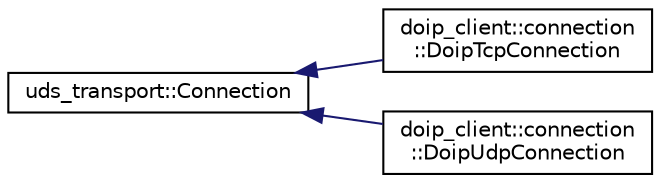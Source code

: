 digraph "Graphical Class Hierarchy"
{
 // LATEX_PDF_SIZE
  edge [fontname="Helvetica",fontsize="10",labelfontname="Helvetica",labelfontsize="10"];
  node [fontname="Helvetica",fontsize="10",shape=record];
  rankdir="LR";
  Node0 [label="uds_transport::Connection",height=0.2,width=0.4,color="black", fillcolor="white", style="filled",URL="$classuds__transport_1_1Connection.html",tooltip="Interface class to handle connection between two layers."];
  Node0 -> Node1 [dir="back",color="midnightblue",fontsize="10",style="solid",fontname="Helvetica"];
  Node1 [label="doip_client::connection\l::DoipTcpConnection",height=0.2,width=0.4,color="black", fillcolor="white", style="filled",URL="$classdoip__client_1_1connection_1_1DoipTcpConnection.html",tooltip="Doip Tcp Connection handle connection between two layers."];
  Node0 -> Node2 [dir="back",color="midnightblue",fontsize="10",style="solid",fontname="Helvetica"];
  Node2 [label="doip_client::connection\l::DoipUdpConnection",height=0.2,width=0.4,color="black", fillcolor="white", style="filled",URL="$classdoip__client_1_1connection_1_1DoipUdpConnection.html",tooltip="Doip Udp Connection handle connection between two layers."];
}
